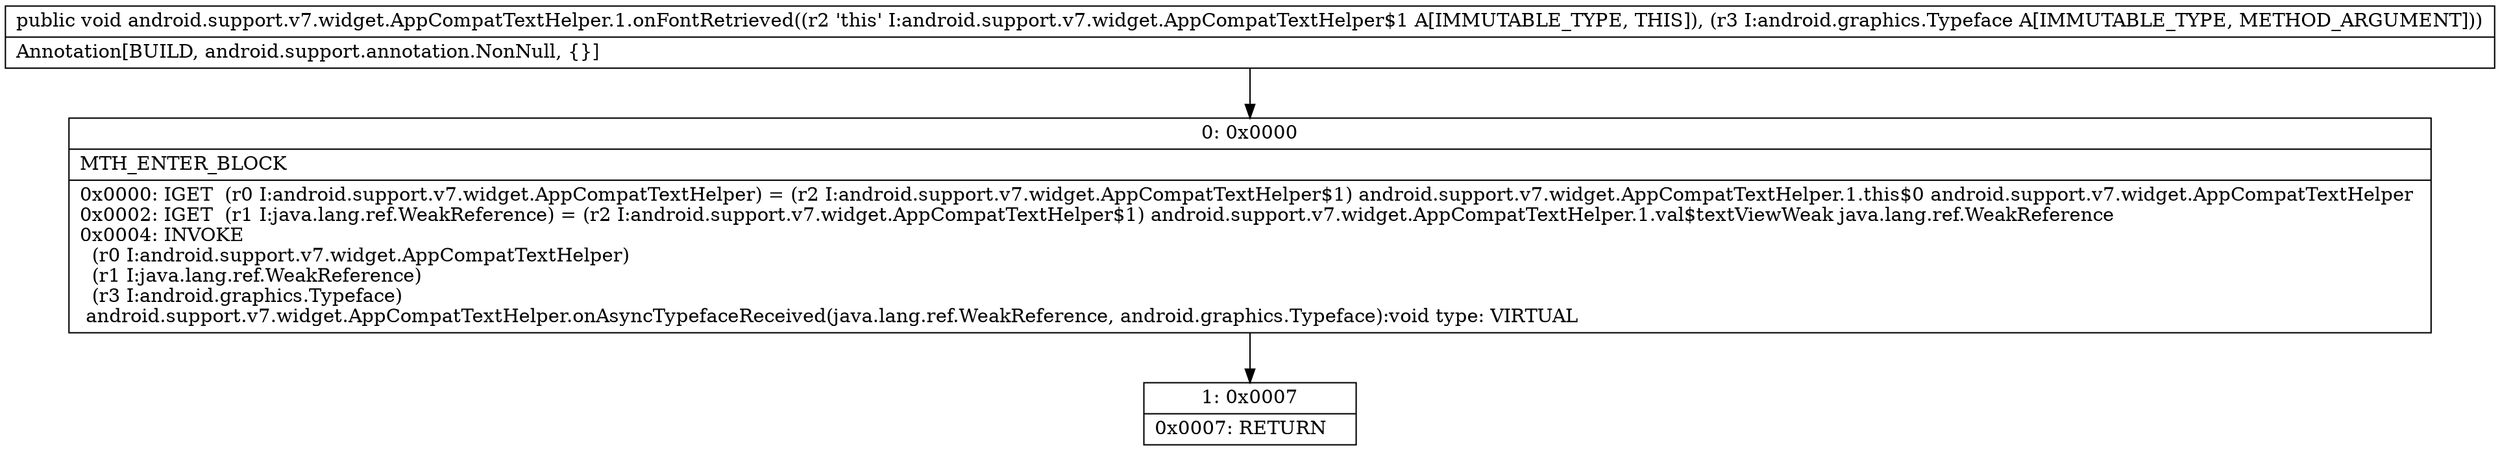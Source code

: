 digraph "CFG forandroid.support.v7.widget.AppCompatTextHelper.1.onFontRetrieved(Landroid\/graphics\/Typeface;)V" {
Node_0 [shape=record,label="{0\:\ 0x0000|MTH_ENTER_BLOCK\l|0x0000: IGET  (r0 I:android.support.v7.widget.AppCompatTextHelper) = (r2 I:android.support.v7.widget.AppCompatTextHelper$1) android.support.v7.widget.AppCompatTextHelper.1.this$0 android.support.v7.widget.AppCompatTextHelper \l0x0002: IGET  (r1 I:java.lang.ref.WeakReference) = (r2 I:android.support.v7.widget.AppCompatTextHelper$1) android.support.v7.widget.AppCompatTextHelper.1.val$textViewWeak java.lang.ref.WeakReference \l0x0004: INVOKE  \l  (r0 I:android.support.v7.widget.AppCompatTextHelper)\l  (r1 I:java.lang.ref.WeakReference)\l  (r3 I:android.graphics.Typeface)\l android.support.v7.widget.AppCompatTextHelper.onAsyncTypefaceReceived(java.lang.ref.WeakReference, android.graphics.Typeface):void type: VIRTUAL \l}"];
Node_1 [shape=record,label="{1\:\ 0x0007|0x0007: RETURN   \l}"];
MethodNode[shape=record,label="{public void android.support.v7.widget.AppCompatTextHelper.1.onFontRetrieved((r2 'this' I:android.support.v7.widget.AppCompatTextHelper$1 A[IMMUTABLE_TYPE, THIS]), (r3 I:android.graphics.Typeface A[IMMUTABLE_TYPE, METHOD_ARGUMENT]))  | Annotation[BUILD, android.support.annotation.NonNull, \{\}]\l}"];
MethodNode -> Node_0;
Node_0 -> Node_1;
}

